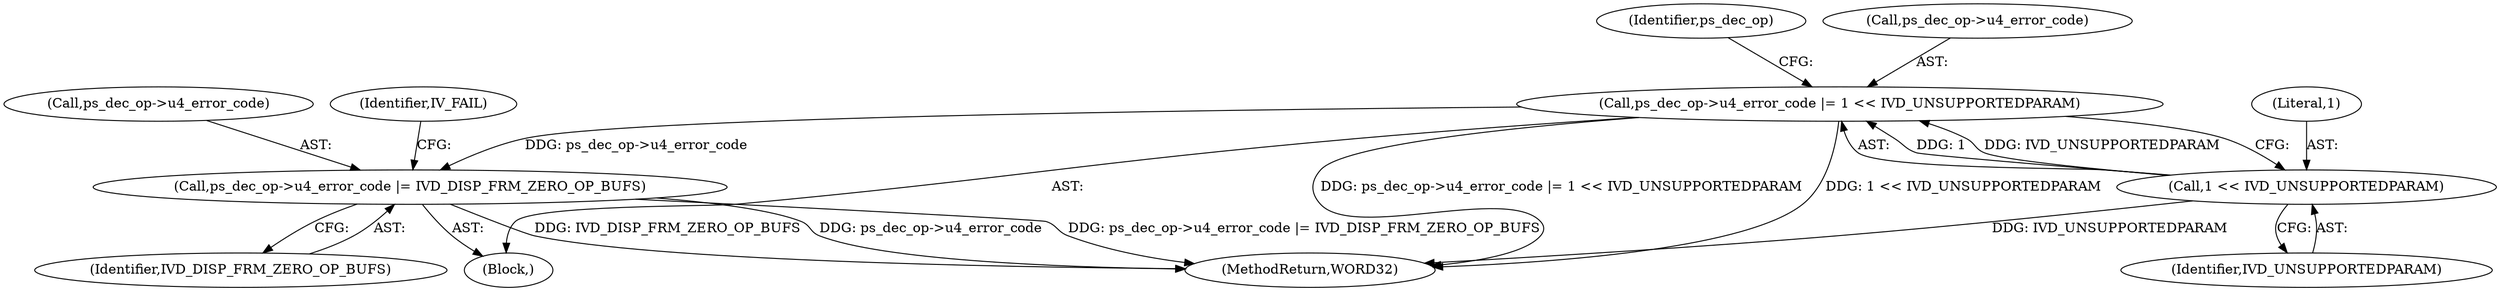 digraph "0_Android_e86d3cfd2bc28dac421092106751e5638d54a848@pointer" {
"1000398" [label="(Call,ps_dec_op->u4_error_code |= IVD_DISP_FRM_ZERO_OP_BUFS)"];
"1000391" [label="(Call,ps_dec_op->u4_error_code |= 1 << IVD_UNSUPPORTEDPARAM)"];
"1000395" [label="(Call,1 << IVD_UNSUPPORTEDPARAM)"];
"1000399" [label="(Call,ps_dec_op->u4_error_code)"];
"1000390" [label="(Block,)"];
"1000400" [label="(Identifier,ps_dec_op)"];
"1000397" [label="(Identifier,IVD_UNSUPPORTEDPARAM)"];
"1000395" [label="(Call,1 << IVD_UNSUPPORTEDPARAM)"];
"1000396" [label="(Literal,1)"];
"1000398" [label="(Call,ps_dec_op->u4_error_code |= IVD_DISP_FRM_ZERO_OP_BUFS)"];
"1000402" [label="(Identifier,IVD_DISP_FRM_ZERO_OP_BUFS)"];
"1002272" [label="(MethodReturn,WORD32)"];
"1000392" [label="(Call,ps_dec_op->u4_error_code)"];
"1000391" [label="(Call,ps_dec_op->u4_error_code |= 1 << IVD_UNSUPPORTEDPARAM)"];
"1000404" [label="(Identifier,IV_FAIL)"];
"1000398" -> "1000390"  [label="AST: "];
"1000398" -> "1000402"  [label="CFG: "];
"1000399" -> "1000398"  [label="AST: "];
"1000402" -> "1000398"  [label="AST: "];
"1000404" -> "1000398"  [label="CFG: "];
"1000398" -> "1002272"  [label="DDG: ps_dec_op->u4_error_code |= IVD_DISP_FRM_ZERO_OP_BUFS"];
"1000398" -> "1002272"  [label="DDG: IVD_DISP_FRM_ZERO_OP_BUFS"];
"1000398" -> "1002272"  [label="DDG: ps_dec_op->u4_error_code"];
"1000391" -> "1000398"  [label="DDG: ps_dec_op->u4_error_code"];
"1000391" -> "1000390"  [label="AST: "];
"1000391" -> "1000395"  [label="CFG: "];
"1000392" -> "1000391"  [label="AST: "];
"1000395" -> "1000391"  [label="AST: "];
"1000400" -> "1000391"  [label="CFG: "];
"1000391" -> "1002272"  [label="DDG: ps_dec_op->u4_error_code |= 1 << IVD_UNSUPPORTEDPARAM"];
"1000391" -> "1002272"  [label="DDG: 1 << IVD_UNSUPPORTEDPARAM"];
"1000395" -> "1000391"  [label="DDG: 1"];
"1000395" -> "1000391"  [label="DDG: IVD_UNSUPPORTEDPARAM"];
"1000395" -> "1000397"  [label="CFG: "];
"1000396" -> "1000395"  [label="AST: "];
"1000397" -> "1000395"  [label="AST: "];
"1000395" -> "1002272"  [label="DDG: IVD_UNSUPPORTEDPARAM"];
}
